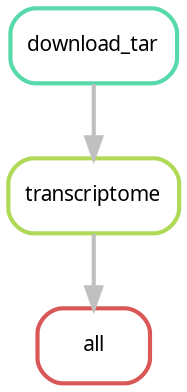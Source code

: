 digraph snakemake_dag {
    graph[bgcolor=white, margin=0];
    node[shape=box, style=rounded, fontname=sans,                 fontsize=10, penwidth=2];
    edge[penwidth=2, color=grey];
	0[label = "all", color = "0.00 0.6 0.85", style="rounded"];
	1[label = "transcriptome", color = "0.22 0.6 0.85", style="rounded"];
	2[label = "download_tar", color = "0.44 0.6 0.85", style="rounded"];
	1 -> 0
	2 -> 1
}            
